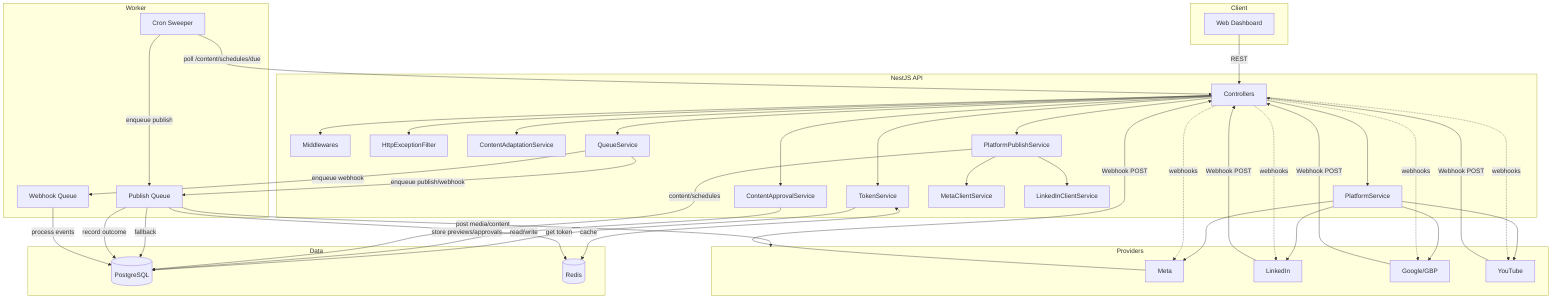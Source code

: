 graph TD
  subgraph Client
    W[Web Dashboard]
  end

  subgraph API[NestJS API]
    Ctrls[Controllers]
    Mid[Middlewares]
    Filt[HttpExceptionFilter]
    SvcToken[TokenService]
    SvcContentAd[ContentAdaptationService]
    SvcContentAp[ContentApprovalService]
    SvcPublish[PlatformPublishService]
    SvcPlatform[PlatformService]
    CliMeta[MetaClientService]
    CliLinkedIn[LinkedInClientService]
    SvcQueue[QueueService]
  end

  subgraph Worker[Worker]
    WkrPublish[Publish Queue]
    WkrWebhook[Webhook Queue]
    Cron[Cron Sweeper]
  end

  subgraph Data
    DB[(PostgreSQL)]
    Redis[(Redis)]
  end

  subgraph Providers
    Meta[Meta]
    LinkedIn[LinkedIn]
    Google[Google/GBP]
    YouTube[YouTube]
  end

  W -->|REST| Ctrls
  Ctrls --> Mid
  Ctrls --> Filt
  Ctrls --> SvcToken
  Ctrls --> SvcContentAd
  Ctrls --> SvcContentAp
  Ctrls --> SvcPublish
  Ctrls --> SvcPlatform
  Ctrls --> SvcQueue

  SvcToken <-->|cache| Redis
  SvcToken -->|read/write| DB
  SvcContentAp -->|store previews/approvals| DB
  SvcPublish -->|content/schedules| DB
  SvcPublish --> CliMeta
  SvcPublish --> CliLinkedIn

  SvcPlatform --> Meta
  SvcPlatform --> LinkedIn
  SvcPlatform --> Google
  SvcPlatform --> YouTube

  Ctrls -. webhooks .-> Meta
  Ctrls -. webhooks .-> LinkedIn
  Ctrls -. webhooks .-> Google
  Ctrls -. webhooks .-> YouTube
  Meta -->|Webhook POST| Ctrls
  LinkedIn -->|Webhook POST| Ctrls
  Google -->|Webhook POST| Ctrls
  YouTube -->|Webhook POST| Ctrls

  SvcQueue -->|enqueue publish/webhook| WkrPublish
  SvcQueue -->|enqueue webhook| WkrWebhook

  Cron -->|poll /content/schedules/due| Ctrls
  Cron -->|enqueue publish| WkrPublish

  WkrPublish -->|get token| Redis
  WkrPublish -->|fallback| DB
  WkrPublish -->|post media/content| Providers
  WkrPublish -->|record outcome| DB

  WkrWebhook -->|process events| DB